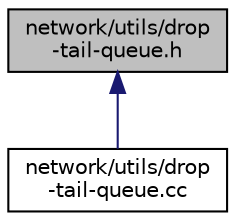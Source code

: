 digraph "network/utils/drop-tail-queue.h"
{
  edge [fontname="Helvetica",fontsize="10",labelfontname="Helvetica",labelfontsize="10"];
  node [fontname="Helvetica",fontsize="10",shape=record];
  Node1 [label="network/utils/drop\l-tail-queue.h",height=0.2,width=0.4,color="black", fillcolor="grey75", style="filled", fontcolor="black"];
  Node1 -> Node2 [dir="back",color="midnightblue",fontsize="10",style="solid"];
  Node2 [label="network/utils/drop\l-tail-queue.cc",height=0.2,width=0.4,color="black", fillcolor="white", style="filled",URL="$d2/db1/drop-tail-queue_8cc.html"];
}
